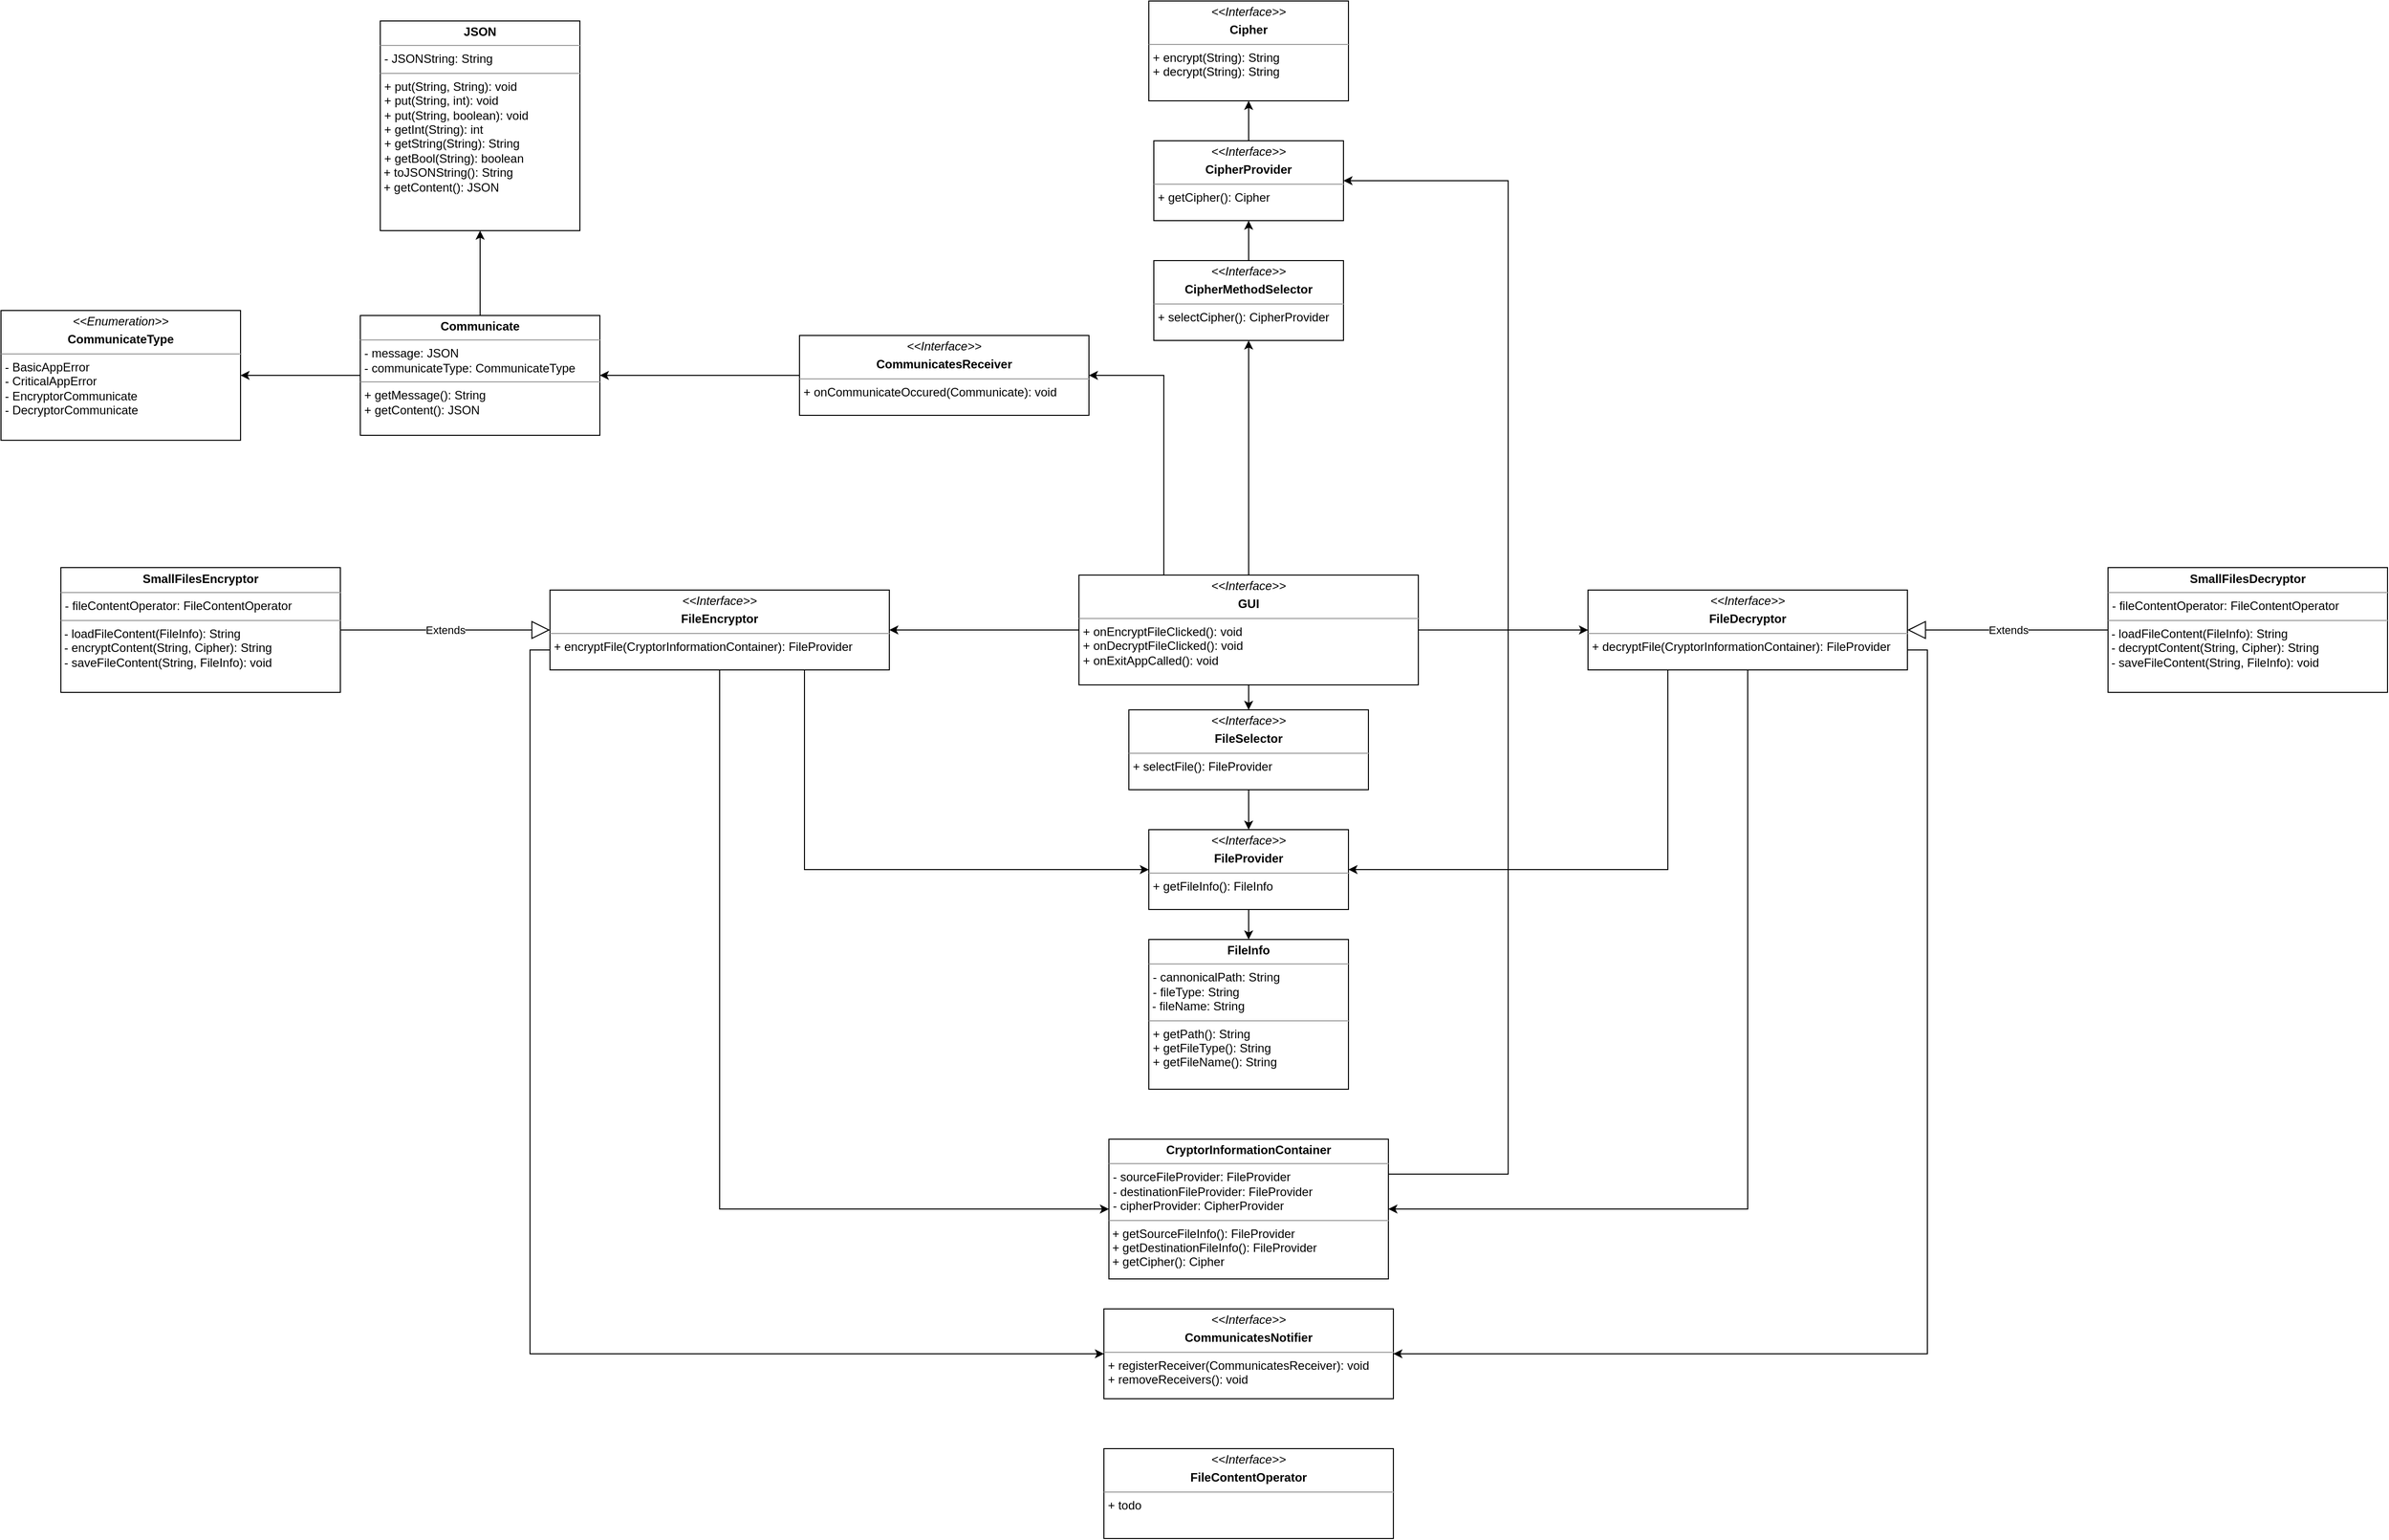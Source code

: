 <mxfile version="23.1.8" type="github">
  <diagram id="C5RBs43oDa-KdzZeNtuy" name="Page-1">
    <mxGraphModel dx="3163" dy="1984" grid="1" gridSize="10" guides="1" tooltips="1" connect="1" arrows="1" fold="1" page="1" pageScale="1" pageWidth="827" pageHeight="1169" math="0" shadow="0">
      <root>
        <mxCell id="WIyWlLk6GJQsqaUBKTNV-0" />
        <mxCell id="WIyWlLk6GJQsqaUBKTNV-1" parent="WIyWlLk6GJQsqaUBKTNV-0" />
        <mxCell id="a96HarnvfZWFyLArVT6r-29" style="edgeStyle=orthogonalEdgeStyle;rounded=0;orthogonalLoop=1;jettySize=auto;html=1;exitX=0.5;exitY=1;exitDx=0;exitDy=0;entryX=0.5;entryY=0;entryDx=0;entryDy=0;" parent="WIyWlLk6GJQsqaUBKTNV-1" source="a96HarnvfZWFyLArVT6r-2" target="a96HarnvfZWFyLArVT6r-22" edge="1">
          <mxGeometry relative="1" as="geometry" />
        </mxCell>
        <mxCell id="a96HarnvfZWFyLArVT6r-2" value="&lt;p style=&quot;margin:0px;margin-top:4px;text-align:center;&quot;&gt;&lt;i&gt;&amp;lt;&amp;lt;Interface&amp;gt;&amp;gt;&lt;/i&gt;&lt;b&gt;&lt;br&gt;&lt;/b&gt;&lt;/p&gt;&lt;p style=&quot;margin:0px;margin-top:4px;text-align:center;&quot;&gt;&lt;b&gt;FileSelector&lt;/b&gt;&lt;br&gt;&lt;/p&gt;&lt;hr size=&quot;1&quot;&gt;&lt;p style=&quot;margin:0px;margin-left:4px;&quot;&gt;+ selectFile(): FileProvider&lt;/p&gt;" style="verticalAlign=top;align=left;overflow=fill;html=1;whiteSpace=wrap;" parent="WIyWlLk6GJQsqaUBKTNV-1" vertex="1">
          <mxGeometry x="260" y="280" width="240" height="80" as="geometry" />
        </mxCell>
        <mxCell id="xnzlkQ7W8ijQOCLR8_S7-18" style="edgeStyle=orthogonalEdgeStyle;rounded=0;orthogonalLoop=1;jettySize=auto;html=1;exitX=0;exitY=0.75;exitDx=0;exitDy=0;entryX=0;entryY=0.5;entryDx=0;entryDy=0;" parent="WIyWlLk6GJQsqaUBKTNV-1" source="a96HarnvfZWFyLArVT6r-19" target="a96HarnvfZWFyLArVT6r-55" edge="1">
          <mxGeometry relative="1" as="geometry" />
        </mxCell>
        <mxCell id="vqabsHC0rYli0ATG8rk6-11" style="edgeStyle=orthogonalEdgeStyle;rounded=0;orthogonalLoop=1;jettySize=auto;html=1;exitX=0.5;exitY=1;exitDx=0;exitDy=0;entryX=0;entryY=0.5;entryDx=0;entryDy=0;" edge="1" parent="WIyWlLk6GJQsqaUBKTNV-1" source="a96HarnvfZWFyLArVT6r-19" target="vqabsHC0rYli0ATG8rk6-10">
          <mxGeometry relative="1" as="geometry" />
        </mxCell>
        <mxCell id="vqabsHC0rYli0ATG8rk6-13" style="edgeStyle=orthogonalEdgeStyle;rounded=0;orthogonalLoop=1;jettySize=auto;html=1;exitX=0.75;exitY=1;exitDx=0;exitDy=0;entryX=0;entryY=0.5;entryDx=0;entryDy=0;" edge="1" parent="WIyWlLk6GJQsqaUBKTNV-1" source="a96HarnvfZWFyLArVT6r-19" target="a96HarnvfZWFyLArVT6r-22">
          <mxGeometry relative="1" as="geometry" />
        </mxCell>
        <mxCell id="a96HarnvfZWFyLArVT6r-19" value="&lt;p style=&quot;margin:0px;margin-top:4px;text-align:center;&quot;&gt;&lt;i&gt;&amp;lt;&amp;lt;Interface&amp;gt;&amp;gt;&lt;/i&gt;&lt;b&gt;&lt;br&gt;&lt;/b&gt;&lt;/p&gt;&lt;p style=&quot;margin:0px;margin-top:4px;text-align:center;&quot;&gt;&lt;b&gt;FileEncryptor&lt;/b&gt;&lt;/p&gt;&lt;hr size=&quot;1&quot;&gt;&lt;p style=&quot;margin:0px;margin-left:4px;&quot;&gt;+ encryptFile(CryptorInformationContainer): FileProvider&lt;/p&gt;" style="verticalAlign=top;align=left;overflow=fill;html=1;whiteSpace=wrap;" parent="WIyWlLk6GJQsqaUBKTNV-1" vertex="1">
          <mxGeometry x="-320" y="160" width="340" height="80" as="geometry" />
        </mxCell>
        <mxCell id="xnzlkQ7W8ijQOCLR8_S7-17" style="edgeStyle=orthogonalEdgeStyle;rounded=0;orthogonalLoop=1;jettySize=auto;html=1;exitX=1;exitY=0.75;exitDx=0;exitDy=0;entryX=1;entryY=0.5;entryDx=0;entryDy=0;" parent="WIyWlLk6GJQsqaUBKTNV-1" source="a96HarnvfZWFyLArVT6r-20" target="a96HarnvfZWFyLArVT6r-55" edge="1">
          <mxGeometry relative="1" as="geometry" />
        </mxCell>
        <mxCell id="vqabsHC0rYli0ATG8rk6-12" style="edgeStyle=orthogonalEdgeStyle;rounded=0;orthogonalLoop=1;jettySize=auto;html=1;exitX=0.5;exitY=1;exitDx=0;exitDy=0;entryX=1;entryY=0.5;entryDx=0;entryDy=0;" edge="1" parent="WIyWlLk6GJQsqaUBKTNV-1" source="a96HarnvfZWFyLArVT6r-20" target="vqabsHC0rYli0ATG8rk6-10">
          <mxGeometry relative="1" as="geometry" />
        </mxCell>
        <mxCell id="vqabsHC0rYli0ATG8rk6-14" style="edgeStyle=orthogonalEdgeStyle;rounded=0;orthogonalLoop=1;jettySize=auto;html=1;exitX=0.25;exitY=1;exitDx=0;exitDy=0;entryX=1;entryY=0.5;entryDx=0;entryDy=0;" edge="1" parent="WIyWlLk6GJQsqaUBKTNV-1" source="a96HarnvfZWFyLArVT6r-20" target="a96HarnvfZWFyLArVT6r-22">
          <mxGeometry relative="1" as="geometry" />
        </mxCell>
        <mxCell id="a96HarnvfZWFyLArVT6r-20" value="&lt;p style=&quot;margin:0px;margin-top:4px;text-align:center;&quot;&gt;&lt;i&gt;&amp;lt;&amp;lt;Interface&amp;gt;&amp;gt;&lt;/i&gt;&lt;b&gt;&lt;br&gt;&lt;/b&gt;&lt;/p&gt;&lt;p style=&quot;margin:0px;margin-top:4px;text-align:center;&quot;&gt;&lt;b&gt;FileDecryptor&lt;/b&gt;&lt;/p&gt;&lt;hr size=&quot;1&quot;&gt;&lt;p style=&quot;margin:0px;margin-left:4px;&quot;&gt;+ decryptFile(CryptorInformationContainer): FileProvider&lt;/p&gt;" style="verticalAlign=top;align=left;overflow=fill;html=1;whiteSpace=wrap;" parent="WIyWlLk6GJQsqaUBKTNV-1" vertex="1">
          <mxGeometry x="720" y="160" width="320" height="80" as="geometry" />
        </mxCell>
        <mxCell id="xnzlkQ7W8ijQOCLR8_S7-1" style="edgeStyle=orthogonalEdgeStyle;rounded=0;orthogonalLoop=1;jettySize=auto;html=1;exitX=0.5;exitY=0;exitDx=0;exitDy=0;entryX=0.5;entryY=1;entryDx=0;entryDy=0;" parent="WIyWlLk6GJQsqaUBKTNV-1" source="a96HarnvfZWFyLArVT6r-21" target="a96HarnvfZWFyLArVT6r-23" edge="1">
          <mxGeometry relative="1" as="geometry" />
        </mxCell>
        <mxCell id="a96HarnvfZWFyLArVT6r-21" value="&lt;p style=&quot;margin:0px;margin-top:4px;text-align:center;&quot;&gt;&lt;i&gt;&amp;lt;&amp;lt;Interface&amp;gt;&amp;gt;&lt;/i&gt;&lt;b&gt;&lt;br&gt;&lt;/b&gt;&lt;/p&gt;&lt;p style=&quot;margin:0px;margin-top:4px;text-align:center;&quot;&gt;&lt;b&gt;CipherMethodSelector&lt;/b&gt;&lt;br&gt;&lt;/p&gt;&lt;hr size=&quot;1&quot;&gt;&lt;p style=&quot;margin:0px;margin-left:4px;&quot;&gt;+ selectCipher(): CipherProvider&lt;br&gt;&lt;/p&gt;" style="verticalAlign=top;align=left;overflow=fill;html=1;whiteSpace=wrap;" parent="WIyWlLk6GJQsqaUBKTNV-1" vertex="1">
          <mxGeometry x="285" y="-170" width="190" height="80" as="geometry" />
        </mxCell>
        <mxCell id="a96HarnvfZWFyLArVT6r-32" style="edgeStyle=orthogonalEdgeStyle;rounded=0;orthogonalLoop=1;jettySize=auto;html=1;exitX=0.5;exitY=1;exitDx=0;exitDy=0;" parent="WIyWlLk6GJQsqaUBKTNV-1" source="a96HarnvfZWFyLArVT6r-22" target="a96HarnvfZWFyLArVT6r-25" edge="1">
          <mxGeometry relative="1" as="geometry" />
        </mxCell>
        <mxCell id="a96HarnvfZWFyLArVT6r-22" value="&lt;p style=&quot;margin:0px;margin-top:4px;text-align:center;&quot;&gt;&lt;i&gt;&amp;lt;&amp;lt;Interface&amp;gt;&amp;gt;&lt;/i&gt;&lt;b&gt;&lt;br&gt;&lt;/b&gt;&lt;/p&gt;&lt;p style=&quot;margin:0px;margin-top:4px;text-align:center;&quot;&gt;&lt;b&gt;FileProvider&lt;/b&gt;&lt;br&gt;&lt;/p&gt;&lt;hr size=&quot;1&quot;&gt;&lt;p style=&quot;margin:0px;margin-left:4px;&quot;&gt;+ getFileInfo(): FileInfo&lt;/p&gt;" style="verticalAlign=top;align=left;overflow=fill;html=1;whiteSpace=wrap;" parent="WIyWlLk6GJQsqaUBKTNV-1" vertex="1">
          <mxGeometry x="280" y="400" width="200" height="80" as="geometry" />
        </mxCell>
        <mxCell id="xnzlkQ7W8ijQOCLR8_S7-15" style="edgeStyle=orthogonalEdgeStyle;rounded=0;orthogonalLoop=1;jettySize=auto;html=1;exitX=0.5;exitY=0;exitDx=0;exitDy=0;entryX=0.5;entryY=1;entryDx=0;entryDy=0;" parent="WIyWlLk6GJQsqaUBKTNV-1" source="a96HarnvfZWFyLArVT6r-23" target="xnzlkQ7W8ijQOCLR8_S7-14" edge="1">
          <mxGeometry relative="1" as="geometry" />
        </mxCell>
        <mxCell id="a96HarnvfZWFyLArVT6r-23" value="&lt;p style=&quot;margin:0px;margin-top:4px;text-align:center;&quot;&gt;&lt;i&gt;&amp;lt;&amp;lt;Interface&amp;gt;&amp;gt;&lt;/i&gt;&lt;b&gt;&lt;br&gt;&lt;/b&gt;&lt;/p&gt;&lt;p style=&quot;margin:0px;margin-top:4px;text-align:center;&quot;&gt;&lt;b&gt;CipherProvider&lt;/b&gt;&lt;br&gt;&lt;/p&gt;&lt;hr size=&quot;1&quot;&gt;&lt;p style=&quot;margin:0px;margin-left:4px;&quot;&gt;+ getCipher(): Cipher&lt;br&gt;&lt;br&gt;&lt;/p&gt;" style="verticalAlign=top;align=left;overflow=fill;html=1;whiteSpace=wrap;" parent="WIyWlLk6GJQsqaUBKTNV-1" vertex="1">
          <mxGeometry x="285" y="-290" width="190" height="80" as="geometry" />
        </mxCell>
        <mxCell id="a96HarnvfZWFyLArVT6r-25" value="&lt;p style=&quot;margin:0px;margin-top:4px;text-align:center;&quot;&gt;&lt;b&gt;FileInfo&lt;/b&gt;&lt;/p&gt;&lt;hr size=&quot;1&quot;&gt;&lt;p style=&quot;margin:0px;margin-left:4px;&quot;&gt;- cannonicalPath: String&lt;/p&gt;&lt;p style=&quot;margin:0px;margin-left:4px;&quot;&gt;- fileType: String&lt;br&gt;&lt;/p&gt;&amp;nbsp;- fileName: String&lt;br&gt;&lt;hr size=&quot;1&quot;&gt;&lt;p style=&quot;margin:0px;margin-left:4px;&quot;&gt;+ getPath(): String&lt;/p&gt;&lt;p style=&quot;margin:0px;margin-left:4px;&quot;&gt;+ getFileType(): String&lt;/p&gt;&lt;p style=&quot;margin:0px;margin-left:4px;&quot;&gt;+ getFileName(): String&lt;br&gt;&lt;/p&gt;" style="verticalAlign=top;align=left;overflow=fill;html=1;whiteSpace=wrap;" parent="WIyWlLk6GJQsqaUBKTNV-1" vertex="1">
          <mxGeometry x="280" y="510" width="200" height="150" as="geometry" />
        </mxCell>
        <mxCell id="a96HarnvfZWFyLArVT6r-50" style="edgeStyle=orthogonalEdgeStyle;rounded=0;orthogonalLoop=1;jettySize=auto;html=1;entryX=1;entryY=0.5;entryDx=0;entryDy=0;" parent="WIyWlLk6GJQsqaUBKTNV-1" source="a96HarnvfZWFyLArVT6r-40" target="a96HarnvfZWFyLArVT6r-45" edge="1">
          <mxGeometry relative="1" as="geometry" />
        </mxCell>
        <mxCell id="a96HarnvfZWFyLArVT6r-51" style="edgeStyle=orthogonalEdgeStyle;rounded=0;orthogonalLoop=1;jettySize=auto;html=1;exitX=0.5;exitY=0;exitDx=0;exitDy=0;entryX=0.5;entryY=1;entryDx=0;entryDy=0;" parent="WIyWlLk6GJQsqaUBKTNV-1" source="a96HarnvfZWFyLArVT6r-40" target="a96HarnvfZWFyLArVT6r-41" edge="1">
          <mxGeometry relative="1" as="geometry" />
        </mxCell>
        <mxCell id="a96HarnvfZWFyLArVT6r-40" value="&lt;p style=&quot;margin:0px;margin-top:4px;text-align:center;&quot;&gt;&lt;b&gt;Communicate&lt;/b&gt;&lt;/p&gt;&lt;hr size=&quot;1&quot;&gt;&lt;p style=&quot;margin:0px;margin-left:4px;&quot;&gt;- message: JSON&lt;/p&gt;&lt;p style=&quot;margin:0px;margin-left:4px;&quot;&gt;- communicateType: CommunicateType&lt;br&gt;&lt;/p&gt;&lt;hr size=&quot;1&quot;&gt;&lt;p style=&quot;margin:0px;margin-left:4px;&quot;&gt;+ getMessage(): String&lt;/p&gt;&lt;p style=&quot;margin:0px;margin-left:4px;&quot;&gt;+ getContent(): JSON&lt;br&gt;&lt;/p&gt;" style="verticalAlign=top;align=left;overflow=fill;html=1;whiteSpace=wrap;" parent="WIyWlLk6GJQsqaUBKTNV-1" vertex="1">
          <mxGeometry x="-510" y="-115" width="240" height="120" as="geometry" />
        </mxCell>
        <mxCell id="a96HarnvfZWFyLArVT6r-41" value="&lt;p style=&quot;margin:0px;margin-top:4px;text-align:center;&quot;&gt;&lt;b&gt;JSON&lt;/b&gt;&lt;/p&gt;&lt;hr size=&quot;1&quot;&gt;&lt;p style=&quot;margin:0px;margin-left:4px;&quot;&gt;- JSONString: String&lt;br&gt;&lt;/p&gt;&lt;hr size=&quot;1&quot;&gt;&lt;p style=&quot;margin:0px;margin-left:4px;&quot;&gt;+ put(String, String): void&lt;/p&gt;&lt;p style=&quot;margin:0px;margin-left:4px;&quot;&gt;+ put(String, int): void&lt;/p&gt;&lt;p style=&quot;margin:0px;margin-left:4px;&quot;&gt;+ put(String, boolean): void&lt;/p&gt;&lt;p style=&quot;margin:0px;margin-left:4px;&quot;&gt;+ getInt(String): int&lt;/p&gt;&lt;p style=&quot;margin:0px;margin-left:4px;&quot;&gt;+ getString(String): String&lt;/p&gt;&lt;p style=&quot;margin:0px;margin-left:4px;&quot;&gt;+ getBool(String): boolean&lt;/p&gt;&amp;nbsp;+ toJSONString(): String&lt;br&gt;&amp;nbsp;+ getContent(): JSON" style="verticalAlign=top;align=left;overflow=fill;html=1;whiteSpace=wrap;" parent="WIyWlLk6GJQsqaUBKTNV-1" vertex="1">
          <mxGeometry x="-490" y="-410" width="200" height="210" as="geometry" />
        </mxCell>
        <mxCell id="a96HarnvfZWFyLArVT6r-45" value="&lt;p style=&quot;margin:0px;margin-top:4px;text-align:center;&quot;&gt;&lt;i&gt;&amp;lt;&amp;lt;Enumeration&amp;gt;&amp;gt;&lt;/i&gt;&lt;b&gt;&lt;br&gt;&lt;/b&gt;&lt;/p&gt;&lt;p style=&quot;margin:0px;margin-top:4px;text-align:center;&quot;&gt;&lt;b&gt;CommunicateType&lt;/b&gt;&lt;br&gt;&lt;/p&gt;&lt;hr size=&quot;1&quot;&gt;&lt;p style=&quot;margin:0px;margin-left:4px;&quot;&gt;- BasicAppError&lt;/p&gt;&lt;p style=&quot;margin:0px;margin-left:4px;&quot;&gt;- CriticalAppError&lt;/p&gt;&lt;p style=&quot;margin:0px;margin-left:4px;&quot;&gt;- EncryptorCommunicate&lt;/p&gt;&lt;p style=&quot;margin:0px;margin-left:4px;&quot;&gt;- DecryptorCommunicate&lt;br&gt;&lt;/p&gt;" style="verticalAlign=top;align=left;overflow=fill;html=1;whiteSpace=wrap;" parent="WIyWlLk6GJQsqaUBKTNV-1" vertex="1">
          <mxGeometry x="-870" y="-120" width="240" height="130" as="geometry" />
        </mxCell>
        <mxCell id="xnzlkQ7W8ijQOCLR8_S7-16" style="edgeStyle=orthogonalEdgeStyle;rounded=0;orthogonalLoop=1;jettySize=auto;html=1;exitX=0;exitY=0.5;exitDx=0;exitDy=0;entryX=1;entryY=0.5;entryDx=0;entryDy=0;" parent="WIyWlLk6GJQsqaUBKTNV-1" source="a96HarnvfZWFyLArVT6r-54" target="a96HarnvfZWFyLArVT6r-40" edge="1">
          <mxGeometry relative="1" as="geometry" />
        </mxCell>
        <mxCell id="a96HarnvfZWFyLArVT6r-54" value="&lt;p style=&quot;margin:0px;margin-top:4px;text-align:center;&quot;&gt;&lt;i&gt;&amp;lt;&amp;lt;Interface&amp;gt;&amp;gt;&lt;/i&gt;&lt;b&gt;&lt;br&gt;&lt;/b&gt;&lt;/p&gt;&lt;p style=&quot;margin:0px;margin-top:4px;text-align:center;&quot;&gt;&lt;/p&gt;&lt;p style=&quot;margin:0px;margin-top:4px;text-align:center;&quot;&gt;&lt;b&gt;CommunicatesReceiver&lt;/b&gt;&lt;/p&gt;&lt;hr size=&quot;1&quot;&gt;&lt;p style=&quot;margin:0px;margin-left:4px;&quot;&gt;+ onCommunicateOccured(Communicate): void&lt;/p&gt;" style="verticalAlign=top;align=left;overflow=fill;html=1;whiteSpace=wrap;" parent="WIyWlLk6GJQsqaUBKTNV-1" vertex="1">
          <mxGeometry x="-70" y="-95" width="290" height="80" as="geometry" />
        </mxCell>
        <mxCell id="a96HarnvfZWFyLArVT6r-55" value="&lt;p style=&quot;margin:0px;margin-top:4px;text-align:center;&quot;&gt;&lt;i&gt;&amp;lt;&amp;lt;Interface&amp;gt;&amp;gt;&lt;/i&gt;&lt;b&gt;&lt;br&gt;&lt;/b&gt;&lt;/p&gt;&lt;p style=&quot;margin:0px;margin-top:4px;text-align:center;&quot;&gt;&lt;/p&gt;&lt;p style=&quot;margin:0px;margin-top:4px;text-align:center;&quot;&gt;&lt;b&gt;CommunicatesNotifier&lt;/b&gt;&lt;/p&gt;&lt;hr size=&quot;1&quot;&gt;&lt;p style=&quot;margin:0px;margin-left:4px;&quot;&gt;+ registerReceiver(CommunicatesReceiver): void&lt;/p&gt;&lt;p style=&quot;margin:0px;margin-left:4px;&quot;&gt;+ removeReceivers(): void&lt;br&gt;&lt;/p&gt;" style="verticalAlign=top;align=left;overflow=fill;html=1;whiteSpace=wrap;" parent="WIyWlLk6GJQsqaUBKTNV-1" vertex="1">
          <mxGeometry x="235" y="880" width="290" height="90" as="geometry" />
        </mxCell>
        <mxCell id="xnzlkQ7W8ijQOCLR8_S7-14" value="&lt;p style=&quot;margin:0px;margin-top:4px;text-align:center;&quot;&gt;&lt;i&gt;&amp;lt;&amp;lt;Interface&amp;gt;&amp;gt;&lt;/i&gt;&lt;b&gt;&lt;br&gt;&lt;/b&gt;&lt;/p&gt;&lt;p style=&quot;margin:0px;margin-top:4px;text-align:center;&quot;&gt;&lt;/p&gt;&lt;p style=&quot;margin:0px;margin-top:4px;text-align:center;&quot;&gt;&lt;b&gt;Cipher&lt;/b&gt;&lt;/p&gt;&lt;hr size=&quot;1&quot;&gt;&lt;p style=&quot;margin:0px;margin-left:4px;&quot;&gt;+ encrypt(String): String&lt;/p&gt;&lt;p style=&quot;margin:0px;margin-left:4px;&quot;&gt;+ decrypt(String): String&lt;br&gt;&lt;/p&gt;" style="verticalAlign=top;align=left;overflow=fill;html=1;whiteSpace=wrap;" parent="WIyWlLk6GJQsqaUBKTNV-1" vertex="1">
          <mxGeometry x="280" y="-430" width="200" height="100" as="geometry" />
        </mxCell>
        <mxCell id="vqabsHC0rYli0ATG8rk6-3" style="edgeStyle=orthogonalEdgeStyle;rounded=0;orthogonalLoop=1;jettySize=auto;html=1;exitX=1;exitY=0.5;exitDx=0;exitDy=0;entryX=0;entryY=0.5;entryDx=0;entryDy=0;" edge="1" parent="WIyWlLk6GJQsqaUBKTNV-1" source="vqabsHC0rYli0ATG8rk6-2" target="a96HarnvfZWFyLArVT6r-20">
          <mxGeometry relative="1" as="geometry" />
        </mxCell>
        <mxCell id="vqabsHC0rYli0ATG8rk6-4" style="edgeStyle=orthogonalEdgeStyle;rounded=0;orthogonalLoop=1;jettySize=auto;html=1;exitX=0.5;exitY=1;exitDx=0;exitDy=0;entryX=0.5;entryY=0;entryDx=0;entryDy=0;" edge="1" parent="WIyWlLk6GJQsqaUBKTNV-1" source="vqabsHC0rYli0ATG8rk6-2" target="a96HarnvfZWFyLArVT6r-2">
          <mxGeometry relative="1" as="geometry" />
        </mxCell>
        <mxCell id="vqabsHC0rYli0ATG8rk6-5" style="edgeStyle=orthogonalEdgeStyle;rounded=0;orthogonalLoop=1;jettySize=auto;html=1;exitX=0.25;exitY=0;exitDx=0;exitDy=0;entryX=1;entryY=0.5;entryDx=0;entryDy=0;" edge="1" parent="WIyWlLk6GJQsqaUBKTNV-1" source="vqabsHC0rYli0ATG8rk6-2" target="a96HarnvfZWFyLArVT6r-54">
          <mxGeometry relative="1" as="geometry" />
        </mxCell>
        <mxCell id="vqabsHC0rYli0ATG8rk6-6" style="edgeStyle=orthogonalEdgeStyle;rounded=0;orthogonalLoop=1;jettySize=auto;html=1;exitX=0.5;exitY=0;exitDx=0;exitDy=0;" edge="1" parent="WIyWlLk6GJQsqaUBKTNV-1" source="vqabsHC0rYli0ATG8rk6-2">
          <mxGeometry relative="1" as="geometry">
            <mxPoint x="380" y="-90" as="targetPoint" />
          </mxGeometry>
        </mxCell>
        <mxCell id="vqabsHC0rYli0ATG8rk6-7" style="edgeStyle=orthogonalEdgeStyle;rounded=0;orthogonalLoop=1;jettySize=auto;html=1;exitX=0;exitY=0.5;exitDx=0;exitDy=0;entryX=1;entryY=0.5;entryDx=0;entryDy=0;" edge="1" parent="WIyWlLk6GJQsqaUBKTNV-1" source="vqabsHC0rYli0ATG8rk6-2" target="a96HarnvfZWFyLArVT6r-19">
          <mxGeometry relative="1" as="geometry" />
        </mxCell>
        <mxCell id="vqabsHC0rYli0ATG8rk6-2" value="&lt;p style=&quot;margin:0px;margin-top:4px;text-align:center;&quot;&gt;&lt;i&gt;&amp;lt;&amp;lt;Interface&amp;gt;&amp;gt;&lt;/i&gt;&lt;b&gt;&lt;br&gt;&lt;/b&gt;&lt;/p&gt;&lt;p style=&quot;margin:0px;margin-top:4px;text-align:center;&quot;&gt;&lt;b&gt;GUI&lt;/b&gt;&lt;/p&gt;&lt;hr size=&quot;1&quot;&gt;&lt;p style=&quot;margin:0px;margin-left:4px;&quot;&gt;+ onEncryptFileClicked(): void&lt;/p&gt;&lt;p style=&quot;margin:0px;margin-left:4px;&quot;&gt;+ onDecryptFileClicked(): void&lt;/p&gt;&lt;p style=&quot;margin:0px;margin-left:4px;&quot;&gt;+ onExitAppCalled(): void&lt;br&gt;&lt;/p&gt;" style="verticalAlign=top;align=left;overflow=fill;html=1;whiteSpace=wrap;" vertex="1" parent="WIyWlLk6GJQsqaUBKTNV-1">
          <mxGeometry x="210" y="145" width="340" height="110" as="geometry" />
        </mxCell>
        <mxCell id="vqabsHC0rYli0ATG8rk6-9" value="&lt;p style=&quot;margin:0px;margin-top:4px;text-align:center;&quot;&gt;&lt;b&gt;SmallFilesEncryptor&lt;/b&gt;&lt;/p&gt;&lt;hr size=&quot;1&quot;&gt;&lt;p style=&quot;margin:0px;margin-left:4px;&quot;&gt;- fileContentOperator: FileContentOperator&lt;/p&gt;&lt;hr size=&quot;1&quot;&gt;&lt;div&gt;&amp;nbsp;- loadFileContent(FileInfo): String&lt;/div&gt;&lt;div&gt;&amp;nbsp;- encryptContent(String, Cipher): String&lt;br&gt;&lt;/div&gt;&lt;div&gt;&amp;nbsp;- saveFileContent(String, FileInfo): void&lt;br&gt;&lt;/div&gt;" style="verticalAlign=top;align=left;overflow=fill;html=1;whiteSpace=wrap;" vertex="1" parent="WIyWlLk6GJQsqaUBKTNV-1">
          <mxGeometry x="-810" y="137.5" width="280" height="125" as="geometry" />
        </mxCell>
        <mxCell id="vqabsHC0rYli0ATG8rk6-15" style="edgeStyle=orthogonalEdgeStyle;rounded=0;orthogonalLoop=1;jettySize=auto;html=1;exitX=1;exitY=0.25;exitDx=0;exitDy=0;entryX=1;entryY=0.5;entryDx=0;entryDy=0;" edge="1" parent="WIyWlLk6GJQsqaUBKTNV-1" source="vqabsHC0rYli0ATG8rk6-10" target="a96HarnvfZWFyLArVT6r-23">
          <mxGeometry relative="1" as="geometry">
            <Array as="points">
              <mxPoint x="640" y="745" />
              <mxPoint x="640" y="-250" />
            </Array>
          </mxGeometry>
        </mxCell>
        <mxCell id="vqabsHC0rYli0ATG8rk6-10" value="&lt;p style=&quot;margin:0px;margin-top:4px;text-align:center;&quot;&gt;&lt;b&gt;CryptorInformationContainer&lt;/b&gt;&lt;/p&gt;&lt;hr size=&quot;1&quot;&gt;&lt;p style=&quot;margin:0px;margin-left:4px;&quot;&gt;- sourceFileProvider: FileProvider&lt;/p&gt;&lt;p style=&quot;margin:0px;margin-left:4px;&quot;&gt;- destinationFileProvider: FileProvider&lt;/p&gt;&lt;p style=&quot;margin:0px;margin-left:4px;&quot;&gt;- cipherProvider: CipherProvider&lt;br&gt;&lt;/p&gt;&lt;hr size=&quot;1&quot;&gt;&lt;div&gt;&amp;nbsp;+ getSourceFileInfo(): FileProvider&lt;/div&gt;&lt;div&gt;&amp;nbsp;+ getDestinationFileInfo(): FileProvider&lt;/div&gt;&lt;div&gt;&amp;nbsp;+ getCipher(): Cipher&lt;/div&gt;" style="verticalAlign=top;align=left;overflow=fill;html=1;whiteSpace=wrap;" vertex="1" parent="WIyWlLk6GJQsqaUBKTNV-1">
          <mxGeometry x="240" y="710" width="280" height="140" as="geometry" />
        </mxCell>
        <mxCell id="vqabsHC0rYli0ATG8rk6-16" value="Extends" style="endArrow=block;endSize=16;endFill=0;html=1;rounded=0;exitX=1;exitY=0.5;exitDx=0;exitDy=0;entryX=0;entryY=0.5;entryDx=0;entryDy=0;" edge="1" parent="WIyWlLk6GJQsqaUBKTNV-1" source="vqabsHC0rYli0ATG8rk6-9" target="a96HarnvfZWFyLArVT6r-19">
          <mxGeometry width="160" relative="1" as="geometry">
            <mxPoint x="-310" y="260" as="sourcePoint" />
            <mxPoint x="-150" y="260" as="targetPoint" />
          </mxGeometry>
        </mxCell>
        <mxCell id="vqabsHC0rYli0ATG8rk6-18" value="&lt;p style=&quot;margin:0px;margin-top:4px;text-align:center;&quot;&gt;&lt;b&gt;SmallFilesDecryptor&lt;/b&gt;&lt;/p&gt;&lt;hr size=&quot;1&quot;&gt;&lt;p style=&quot;margin:0px;margin-left:4px;&quot;&gt;- fileContentOperator: FileContentOperator&lt;/p&gt;&lt;hr size=&quot;1&quot;&gt;&lt;div&gt;&amp;nbsp;- loadFileContent(FileInfo): String&lt;/div&gt;&lt;div&gt;&amp;nbsp;- decryptContent(String, Cipher): String&lt;br&gt;&lt;/div&gt;&lt;div&gt;&amp;nbsp;- saveFileContent(String, FileInfo): void&lt;br&gt;&lt;/div&gt;" style="verticalAlign=top;align=left;overflow=fill;html=1;whiteSpace=wrap;" vertex="1" parent="WIyWlLk6GJQsqaUBKTNV-1">
          <mxGeometry x="1241" y="137.5" width="280" height="125" as="geometry" />
        </mxCell>
        <mxCell id="vqabsHC0rYli0ATG8rk6-19" value="Extends" style="endArrow=block;endSize=16;endFill=0;html=1;rounded=0;entryX=1;entryY=0.5;entryDx=0;entryDy=0;exitX=0;exitY=0.5;exitDx=0;exitDy=0;" edge="1" parent="WIyWlLk6GJQsqaUBKTNV-1" source="vqabsHC0rYli0ATG8rk6-18" target="a96HarnvfZWFyLArVT6r-20">
          <mxGeometry width="160" relative="1" as="geometry">
            <mxPoint x="1050" y="280" as="sourcePoint" />
            <mxPoint x="1210" y="280" as="targetPoint" />
          </mxGeometry>
        </mxCell>
        <mxCell id="vqabsHC0rYli0ATG8rk6-21" value="&lt;p style=&quot;margin:0px;margin-top:4px;text-align:center;&quot;&gt;&lt;i&gt;&amp;lt;&amp;lt;Interface&amp;gt;&amp;gt;&lt;/i&gt;&lt;b&gt;&lt;br&gt;&lt;/b&gt;&lt;/p&gt;&lt;p style=&quot;margin:0px;margin-top:4px;text-align:center;&quot;&gt;&lt;/p&gt;&lt;p style=&quot;margin:0px;margin-top:4px;text-align:center;&quot;&gt;&lt;b&gt;FileContentOperator&lt;/b&gt;&lt;/p&gt;&lt;hr size=&quot;1&quot;&gt;&lt;p style=&quot;margin:0px;margin-left:4px;&quot;&gt;+ todo&lt;br&gt;&lt;/p&gt;" style="verticalAlign=top;align=left;overflow=fill;html=1;whiteSpace=wrap;" vertex="1" parent="WIyWlLk6GJQsqaUBKTNV-1">
          <mxGeometry x="235" y="1020" width="290" height="90" as="geometry" />
        </mxCell>
      </root>
    </mxGraphModel>
  </diagram>
</mxfile>
